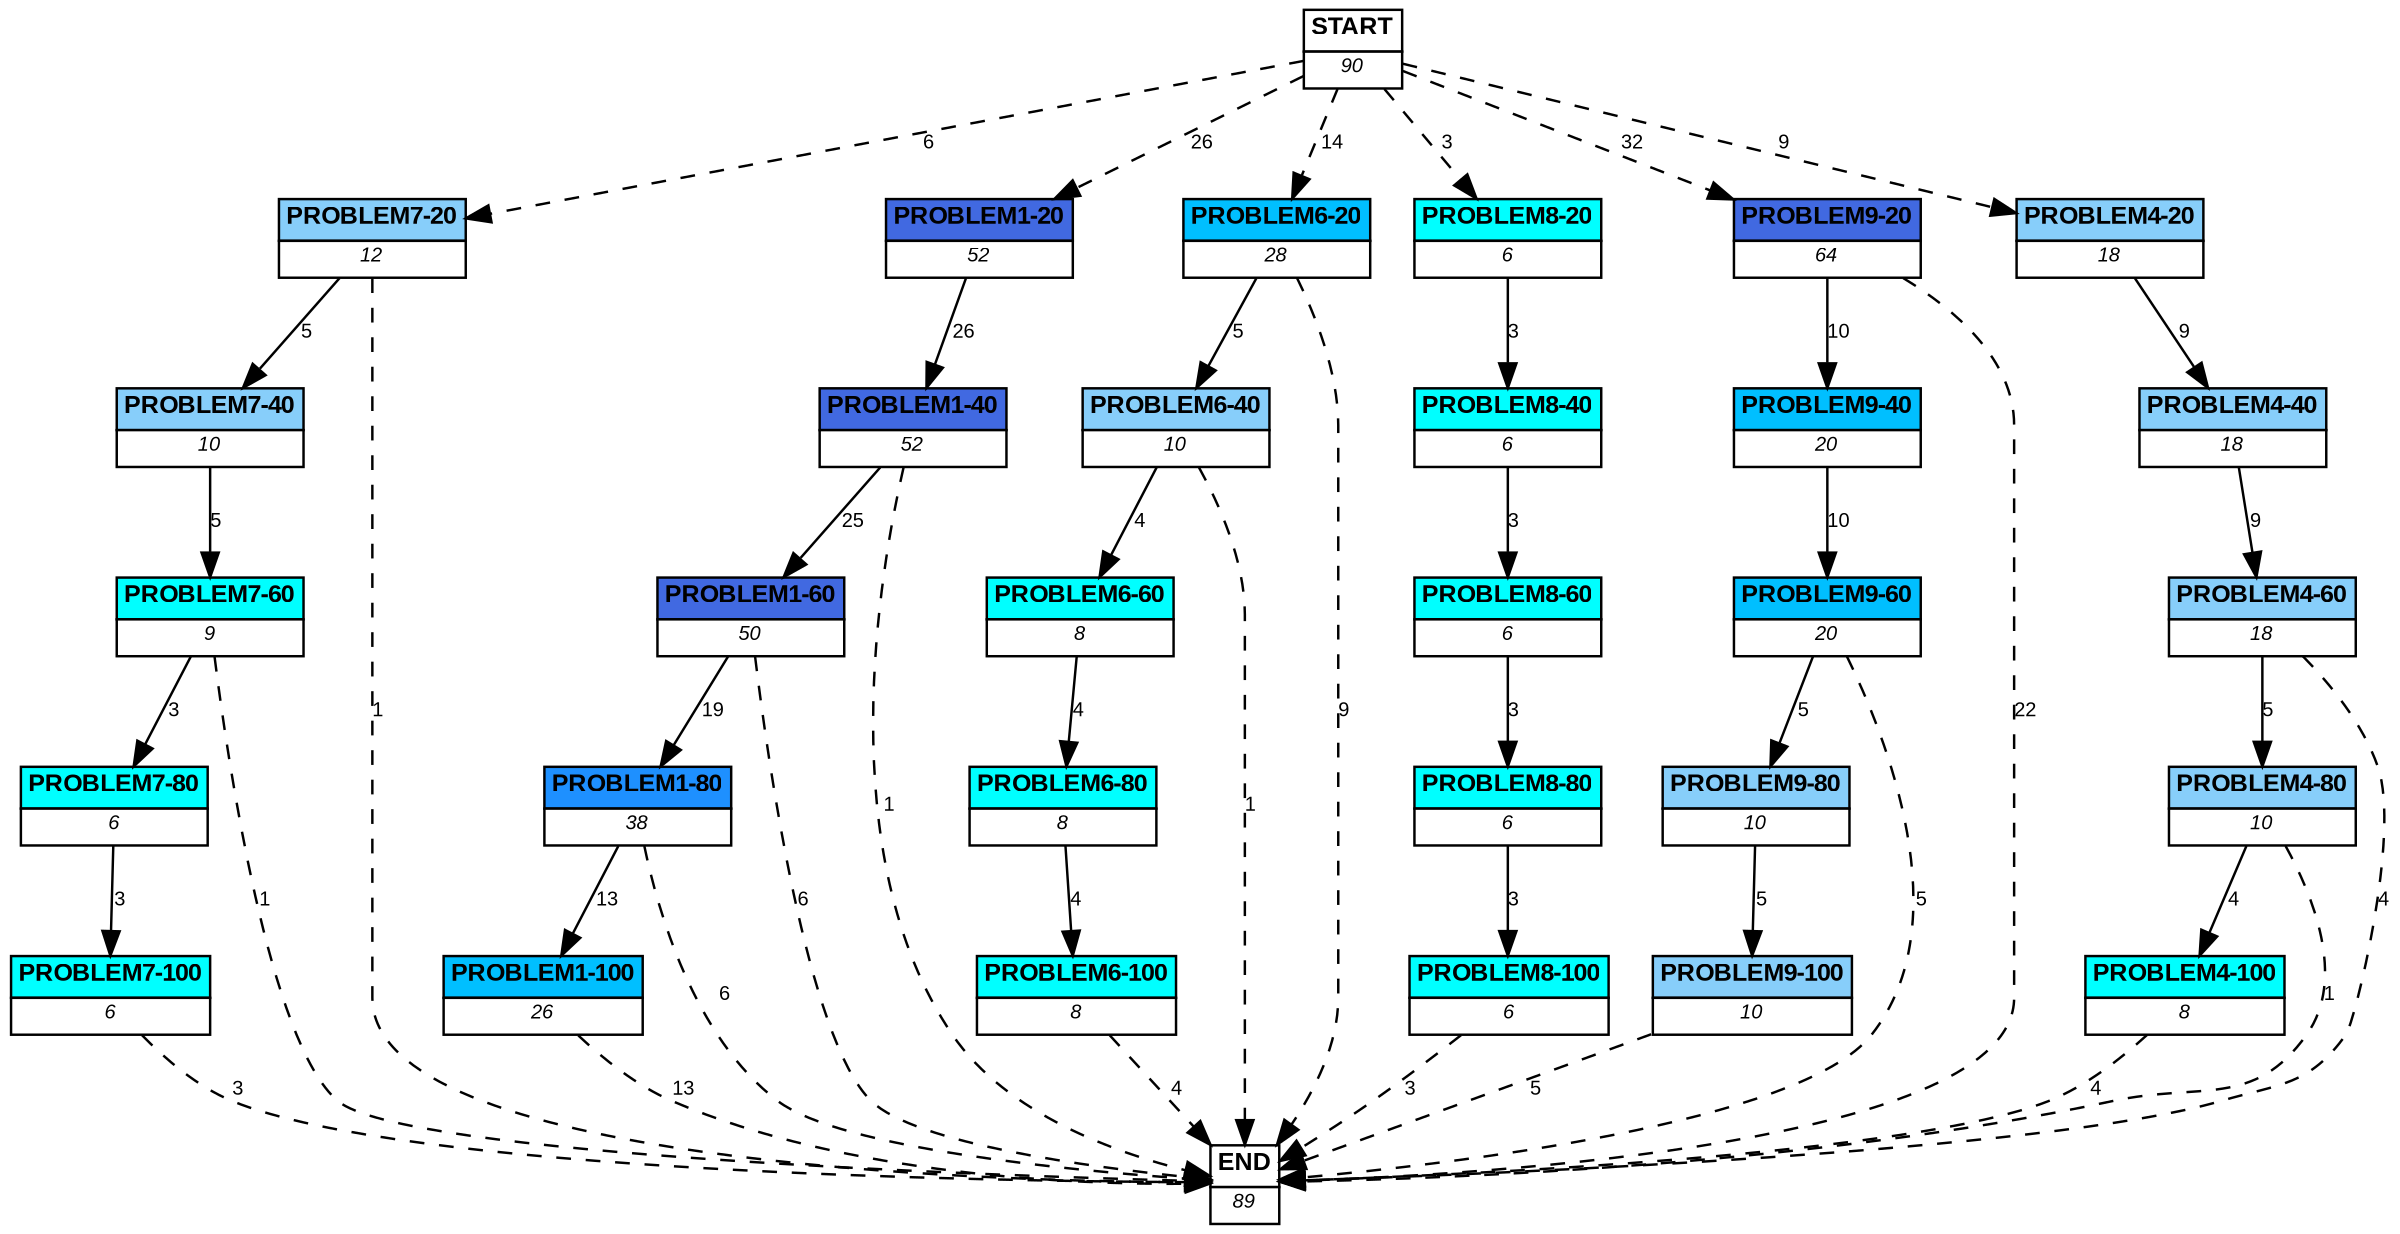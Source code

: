 digraph graphname {
	dpi = 150
	size="16,11!";
	margin = 0;
"PROBLEM7-20" [shape=plain, label=<<table border="0" cellborder="1" cellspacing="0"><tr><td bgcolor="lightskyblue"><FONT face="Arial" POINT-SIZE="10"><b>PROBLEM7-20</b></FONT></td></tr><tr><td bgcolor="white"><FONT face="Arial" POINT-SIZE="8"><i>12</i></FONT></td></tr></table>>]
"PROBLEM7-40" [shape=plain, label=<<table border="0" cellborder="1" cellspacing="0"><tr><td bgcolor="lightskyblue"><FONT face="Arial" POINT-SIZE="10"><b>PROBLEM7-40</b></FONT></td></tr><tr><td bgcolor="white"><FONT face="Arial" POINT-SIZE="8"><i>10</i></FONT></td></tr></table>>]
"PROBLEM7-60" [shape=plain, label=<<table border="0" cellborder="1" cellspacing="0"><tr><td bgcolor="aqua"><FONT face="Arial" POINT-SIZE="10"><b>PROBLEM7-60</b></FONT></td></tr><tr><td bgcolor="white"><FONT face="Arial" POINT-SIZE="8"><i>9</i></FONT></td></tr></table>>]
"PROBLEM1-20" [shape=plain, label=<<table border="0" cellborder="1" cellspacing="0"><tr><td bgcolor="royalblue"><FONT face="Arial" POINT-SIZE="10"><b>PROBLEM1-20</b></FONT></td></tr><tr><td bgcolor="white"><FONT face="Arial" POINT-SIZE="8"><i>52</i></FONT></td></tr></table>>]
"PROBLEM1-40" [shape=plain, label=<<table border="0" cellborder="1" cellspacing="0"><tr><td bgcolor="royalblue"><FONT face="Arial" POINT-SIZE="10"><b>PROBLEM1-40</b></FONT></td></tr><tr><td bgcolor="white"><FONT face="Arial" POINT-SIZE="8"><i>52</i></FONT></td></tr></table>>]
"PROBLEM1-60" [shape=plain, label=<<table border="0" cellborder="1" cellspacing="0"><tr><td bgcolor="royalblue"><FONT face="Arial" POINT-SIZE="10"><b>PROBLEM1-60</b></FONT></td></tr><tr><td bgcolor="white"><FONT face="Arial" POINT-SIZE="8"><i>50</i></FONT></td></tr></table>>]
"PROBLEM1-80" [shape=plain, label=<<table border="0" cellborder="1" cellspacing="0"><tr><td bgcolor="dodgerblue"><FONT face="Arial" POINT-SIZE="10"><b>PROBLEM1-80</b></FONT></td></tr><tr><td bgcolor="white"><FONT face="Arial" POINT-SIZE="8"><i>38</i></FONT></td></tr></table>>]
"PROBLEM1-100" [shape=plain, label=<<table border="0" cellborder="1" cellspacing="0"><tr><td bgcolor="deepskyblue"><FONT face="Arial" POINT-SIZE="10"><b>PROBLEM1-100</b></FONT></td></tr><tr><td bgcolor="white"><FONT face="Arial" POINT-SIZE="8"><i>26</i></FONT></td></tr></table>>]
"PROBLEM6-20" [shape=plain, label=<<table border="0" cellborder="1" cellspacing="0"><tr><td bgcolor="deepskyblue"><FONT face="Arial" POINT-SIZE="10"><b>PROBLEM6-20</b></FONT></td></tr><tr><td bgcolor="white"><FONT face="Arial" POINT-SIZE="8"><i>28</i></FONT></td></tr></table>>]
"PROBLEM6-40" [shape=plain, label=<<table border="0" cellborder="1" cellspacing="0"><tr><td bgcolor="lightskyblue"><FONT face="Arial" POINT-SIZE="10"><b>PROBLEM6-40</b></FONT></td></tr><tr><td bgcolor="white"><FONT face="Arial" POINT-SIZE="8"><i>10</i></FONT></td></tr></table>>]
"PROBLEM6-60" [shape=plain, label=<<table border="0" cellborder="1" cellspacing="0"><tr><td bgcolor="aqua"><FONT face="Arial" POINT-SIZE="10"><b>PROBLEM6-60</b></FONT></td></tr><tr><td bgcolor="white"><FONT face="Arial" POINT-SIZE="8"><i>8</i></FONT></td></tr></table>>]
"PROBLEM6-80" [shape=plain, label=<<table border="0" cellborder="1" cellspacing="0"><tr><td bgcolor="aqua"><FONT face="Arial" POINT-SIZE="10"><b>PROBLEM6-80</b></FONT></td></tr><tr><td bgcolor="white"><FONT face="Arial" POINT-SIZE="8"><i>8</i></FONT></td></tr></table>>]
"PROBLEM6-100" [shape=plain, label=<<table border="0" cellborder="1" cellspacing="0"><tr><td bgcolor="aqua"><FONT face="Arial" POINT-SIZE="10"><b>PROBLEM6-100</b></FONT></td></tr><tr><td bgcolor="white"><FONT face="Arial" POINT-SIZE="8"><i>8</i></FONT></td></tr></table>>]
"PROBLEM7-80" [shape=plain, label=<<table border="0" cellborder="1" cellspacing="0"><tr><td bgcolor="aqua"><FONT face="Arial" POINT-SIZE="10"><b>PROBLEM7-80</b></FONT></td></tr><tr><td bgcolor="white"><FONT face="Arial" POINT-SIZE="8"><i>6</i></FONT></td></tr></table>>]
"PROBLEM7-100" [shape=plain, label=<<table border="0" cellborder="1" cellspacing="0"><tr><td bgcolor="aqua"><FONT face="Arial" POINT-SIZE="10"><b>PROBLEM7-100</b></FONT></td></tr><tr><td bgcolor="white"><FONT face="Arial" POINT-SIZE="8"><i>6</i></FONT></td></tr></table>>]
"PROBLEM8-20" [shape=plain, label=<<table border="0" cellborder="1" cellspacing="0"><tr><td bgcolor="aqua"><FONT face="Arial" POINT-SIZE="10"><b>PROBLEM8-20</b></FONT></td></tr><tr><td bgcolor="white"><FONT face="Arial" POINT-SIZE="8"><i>6</i></FONT></td></tr></table>>]
"PROBLEM8-40" [shape=plain, label=<<table border="0" cellborder="1" cellspacing="0"><tr><td bgcolor="aqua"><FONT face="Arial" POINT-SIZE="10"><b>PROBLEM8-40</b></FONT></td></tr><tr><td bgcolor="white"><FONT face="Arial" POINT-SIZE="8"><i>6</i></FONT></td></tr></table>>]
"PROBLEM8-60" [shape=plain, label=<<table border="0" cellborder="1" cellspacing="0"><tr><td bgcolor="aqua"><FONT face="Arial" POINT-SIZE="10"><b>PROBLEM8-60</b></FONT></td></tr><tr><td bgcolor="white"><FONT face="Arial" POINT-SIZE="8"><i>6</i></FONT></td></tr></table>>]
"PROBLEM8-80" [shape=plain, label=<<table border="0" cellborder="1" cellspacing="0"><tr><td bgcolor="aqua"><FONT face="Arial" POINT-SIZE="10"><b>PROBLEM8-80</b></FONT></td></tr><tr><td bgcolor="white"><FONT face="Arial" POINT-SIZE="8"><i>6</i></FONT></td></tr></table>>]
"PROBLEM8-100" [shape=plain, label=<<table border="0" cellborder="1" cellspacing="0"><tr><td bgcolor="aqua"><FONT face="Arial" POINT-SIZE="10"><b>PROBLEM8-100</b></FONT></td></tr><tr><td bgcolor="white"><FONT face="Arial" POINT-SIZE="8"><i>6</i></FONT></td></tr></table>>]
"PROBLEM9-20" [shape=plain, label=<<table border="0" cellborder="1" cellspacing="0"><tr><td bgcolor="royalblue"><FONT face="Arial" POINT-SIZE="10"><b>PROBLEM9-20</b></FONT></td></tr><tr><td bgcolor="white"><FONT face="Arial" POINT-SIZE="8"><i>64</i></FONT></td></tr></table>>]
"PROBLEM9-40" [shape=plain, label=<<table border="0" cellborder="1" cellspacing="0"><tr><td bgcolor="deepskyblue"><FONT face="Arial" POINT-SIZE="10"><b>PROBLEM9-40</b></FONT></td></tr><tr><td bgcolor="white"><FONT face="Arial" POINT-SIZE="8"><i>20</i></FONT></td></tr></table>>]
"PROBLEM9-60" [shape=plain, label=<<table border="0" cellborder="1" cellspacing="0"><tr><td bgcolor="deepskyblue"><FONT face="Arial" POINT-SIZE="10"><b>PROBLEM9-60</b></FONT></td></tr><tr><td bgcolor="white"><FONT face="Arial" POINT-SIZE="8"><i>20</i></FONT></td></tr></table>>]
"PROBLEM9-80" [shape=plain, label=<<table border="0" cellborder="1" cellspacing="0"><tr><td bgcolor="lightskyblue"><FONT face="Arial" POINT-SIZE="10"><b>PROBLEM9-80</b></FONT></td></tr><tr><td bgcolor="white"><FONT face="Arial" POINT-SIZE="8"><i>10</i></FONT></td></tr></table>>]
"PROBLEM9-100" [shape=plain, label=<<table border="0" cellborder="1" cellspacing="0"><tr><td bgcolor="lightskyblue"><FONT face="Arial" POINT-SIZE="10"><b>PROBLEM9-100</b></FONT></td></tr><tr><td bgcolor="white"><FONT face="Arial" POINT-SIZE="8"><i>10</i></FONT></td></tr></table>>]
"PROBLEM4-20" [shape=plain, label=<<table border="0" cellborder="1" cellspacing="0"><tr><td bgcolor="lightskyblue"><FONT face="Arial" POINT-SIZE="10"><b>PROBLEM4-20</b></FONT></td></tr><tr><td bgcolor="white"><FONT face="Arial" POINT-SIZE="8"><i>18</i></FONT></td></tr></table>>]
"PROBLEM4-40" [shape=plain, label=<<table border="0" cellborder="1" cellspacing="0"><tr><td bgcolor="lightskyblue"><FONT face="Arial" POINT-SIZE="10"><b>PROBLEM4-40</b></FONT></td></tr><tr><td bgcolor="white"><FONT face="Arial" POINT-SIZE="8"><i>18</i></FONT></td></tr></table>>]
"PROBLEM4-60" [shape=plain, label=<<table border="0" cellborder="1" cellspacing="0"><tr><td bgcolor="lightskyblue"><FONT face="Arial" POINT-SIZE="10"><b>PROBLEM4-60</b></FONT></td></tr><tr><td bgcolor="white"><FONT face="Arial" POINT-SIZE="8"><i>18</i></FONT></td></tr></table>>]
"PROBLEM4-80" [shape=plain, label=<<table border="0" cellborder="1" cellspacing="0"><tr><td bgcolor="lightskyblue"><FONT face="Arial" POINT-SIZE="10"><b>PROBLEM4-80</b></FONT></td></tr><tr><td bgcolor="white"><FONT face="Arial" POINT-SIZE="8"><i>10</i></FONT></td></tr></table>>]
"PROBLEM4-100" [shape=plain, label=<<table border="0" cellborder="1" cellspacing="0"><tr><td bgcolor="aqua"><FONT face="Arial" POINT-SIZE="10"><b>PROBLEM4-100</b></FONT></td></tr><tr><td bgcolor="white"><FONT face="Arial" POINT-SIZE="8"><i>8</i></FONT></td></tr></table>>]
"START" [shape=plain, label=<<table border="0" cellborder="1" cellspacing="0"><tr><td bgcolor="white"><FONT face="Arial" POINT-SIZE="10"><b>START</b></FONT></td></tr><tr><td bgcolor="white"><FONT face="Arial" POINT-SIZE="8"><i>90</i></FONT></td></tr></table>>]
"END" [shape=plain, label=<<table border="0" cellborder="1" cellspacing="0"><tr><td bgcolor="white"><FONT face="Arial" POINT-SIZE="10"><b>END</b></FONT></td></tr><tr><td bgcolor="white"><FONT face="Arial" POINT-SIZE="8"><i>89</i></FONT></td></tr></table>>]
"PROBLEM7-20" -> "PROBLEM7-40" [ label ="5" labelfloat=false fontname="Arial" fontsize=8]
"PROBLEM7-20" -> "END" [ style = dashed label ="1" labelfloat=false fontname="Arial" fontsize=8]
"PROBLEM7-40" -> "PROBLEM7-60" [ label ="5" labelfloat=false fontname="Arial" fontsize=8]
"PROBLEM7-60" -> "PROBLEM7-80" [ label ="3" labelfloat=false fontname="Arial" fontsize=8]
"PROBLEM7-60" -> "END" [ style = dashed label ="1" labelfloat=false fontname="Arial" fontsize=8]
"PROBLEM1-20" -> "PROBLEM1-40" [ label ="26" labelfloat=false fontname="Arial" fontsize=8]
"PROBLEM1-40" -> "PROBLEM1-60" [ label ="25" labelfloat=false fontname="Arial" fontsize=8]
"PROBLEM1-40" -> "END" [ style = dashed label ="1" labelfloat=false fontname="Arial" fontsize=8]
"PROBLEM1-60" -> "PROBLEM1-80" [ label ="19" labelfloat=false fontname="Arial" fontsize=8]
"PROBLEM1-60" -> "END" [ style = dashed label ="6" labelfloat=false fontname="Arial" fontsize=8]
"PROBLEM1-80" -> "PROBLEM1-100" [ label ="13" labelfloat=false fontname="Arial" fontsize=8]
"PROBLEM1-80" -> "END" [ style = dashed label ="6" labelfloat=false fontname="Arial" fontsize=8]
"PROBLEM1-100" -> "END" [ style = dashed label ="13" labelfloat=false fontname="Arial" fontsize=8]
"PROBLEM6-20" -> "PROBLEM6-40" [ label ="5" labelfloat=false fontname="Arial" fontsize=8]
"PROBLEM6-20" -> "END" [ style = dashed label ="9" labelfloat=false fontname="Arial" fontsize=8]
"PROBLEM6-40" -> "PROBLEM6-60" [ label ="4" labelfloat=false fontname="Arial" fontsize=8]
"PROBLEM6-40" -> "END" [ style = dashed label ="1" labelfloat=false fontname="Arial" fontsize=8]
"PROBLEM6-60" -> "PROBLEM6-80" [ label ="4" labelfloat=false fontname="Arial" fontsize=8]
"PROBLEM6-80" -> "PROBLEM6-100" [ label ="4" labelfloat=false fontname="Arial" fontsize=8]
"PROBLEM6-100" -> "END" [ style = dashed label ="4" labelfloat=false fontname="Arial" fontsize=8]
"PROBLEM7-80" -> "PROBLEM7-100" [ label ="3" labelfloat=false fontname="Arial" fontsize=8]
"PROBLEM7-100" -> "END" [ style = dashed label ="3" labelfloat=false fontname="Arial" fontsize=8]
"PROBLEM8-20" -> "PROBLEM8-40" [ label ="3" labelfloat=false fontname="Arial" fontsize=8]
"PROBLEM8-40" -> "PROBLEM8-60" [ label ="3" labelfloat=false fontname="Arial" fontsize=8]
"PROBLEM8-60" -> "PROBLEM8-80" [ label ="3" labelfloat=false fontname="Arial" fontsize=8]
"PROBLEM8-80" -> "PROBLEM8-100" [ label ="3" labelfloat=false fontname="Arial" fontsize=8]
"PROBLEM8-100" -> "END" [ style = dashed label ="3" labelfloat=false fontname="Arial" fontsize=8]
"PROBLEM9-20" -> "PROBLEM9-40" [ label ="10" labelfloat=false fontname="Arial" fontsize=8]
"PROBLEM9-20" -> "END" [ style = dashed label ="22" labelfloat=false fontname="Arial" fontsize=8]
"PROBLEM9-40" -> "PROBLEM9-60" [ label ="10" labelfloat=false fontname="Arial" fontsize=8]
"PROBLEM9-60" -> "PROBLEM9-80" [ label ="5" labelfloat=false fontname="Arial" fontsize=8]
"PROBLEM9-60" -> "END" [ style = dashed label ="5" labelfloat=false fontname="Arial" fontsize=8]
"PROBLEM9-80" -> "PROBLEM9-100" [ label ="5" labelfloat=false fontname="Arial" fontsize=8]
"PROBLEM9-100" -> "END" [ style = dashed label ="5" labelfloat=false fontname="Arial" fontsize=8]
"PROBLEM4-20" -> "PROBLEM4-40" [ label ="9" labelfloat=false fontname="Arial" fontsize=8]
"PROBLEM4-40" -> "PROBLEM4-60" [ label ="9" labelfloat=false fontname="Arial" fontsize=8]
"PROBLEM4-60" -> "PROBLEM4-80" [ label ="5" labelfloat=false fontname="Arial" fontsize=8]
"PROBLEM4-60" -> "END" [ style = dashed label ="4" labelfloat=false fontname="Arial" fontsize=8]
"PROBLEM4-80" -> "PROBLEM4-100" [ label ="4" labelfloat=false fontname="Arial" fontsize=8]
"PROBLEM4-80" -> "END" [ style = dashed label ="1" labelfloat=false fontname="Arial" fontsize=8]
"PROBLEM4-100" -> "END" [ style = dashed label ="4" labelfloat=false fontname="Arial" fontsize=8]
"START" -> "PROBLEM7-20" [ style = dashed label ="6" labelfloat=false fontname="Arial" fontsize=8]
"START" -> "PROBLEM1-20" [ style = dashed label ="26" labelfloat=false fontname="Arial" fontsize=8]
"START" -> "PROBLEM6-20" [ style = dashed label ="14" labelfloat=false fontname="Arial" fontsize=8]
"START" -> "PROBLEM8-20" [ style = dashed label ="3" labelfloat=false fontname="Arial" fontsize=8]
"START" -> "PROBLEM9-20" [ style = dashed label ="32" labelfloat=false fontname="Arial" fontsize=8]
"START" -> "PROBLEM4-20" [ style = dashed label ="9" labelfloat=false fontname="Arial" fontsize=8]
}